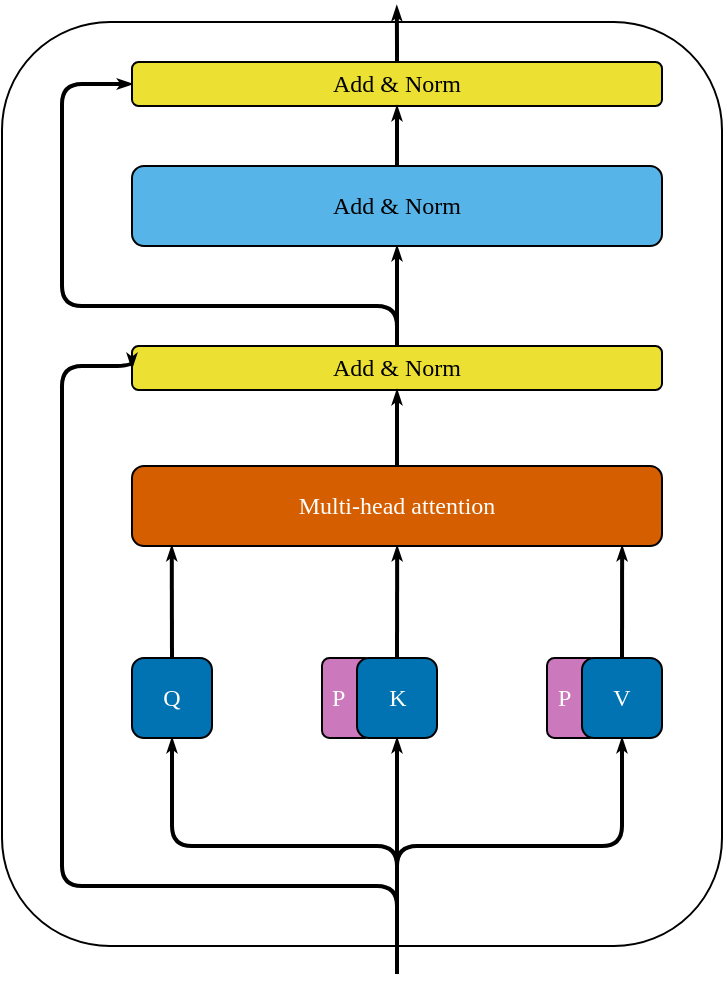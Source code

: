 <mxfile>
    <diagram id="9bh0cdp2ASUkYgQ-xmnt" name="Page-1">
        <mxGraphModel dx="1500" dy="816" grid="1" gridSize="10" guides="1" tooltips="1" connect="1" arrows="1" fold="1" page="1" pageScale="1" pageWidth="827" pageHeight="1169" math="0" shadow="0">
            <root>
                <mxCell id="0"/>
                <mxCell id="1" parent="0"/>
                <mxCell id="35" value="&lt;font color=&quot;#ffffff&quot;&gt;&amp;nbsp;P&lt;/font&gt;" style="rounded=1;whiteSpace=wrap;html=1;fillColor=#cc78bc;fontFamily=EHUSans;fontStyle=0;align=left;" vertex="1" parent="1">
                    <mxGeometry x="282.5" y="336" width="25" height="40" as="geometry"/>
                </mxCell>
                <mxCell id="2" value="" style="rounded=1;whiteSpace=wrap;html=1;fillColor=none;" parent="1" vertex="1">
                    <mxGeometry x="10" y="18" width="360" height="462" as="geometry"/>
                </mxCell>
                <mxCell id="34" value="&lt;font color=&quot;#ffffff&quot;&gt;&amp;nbsp;P&lt;/font&gt;" style="rounded=1;whiteSpace=wrap;html=1;fillColor=#cc78bc;fontFamily=EHUSans;fontStyle=0;align=left;" vertex="1" parent="1">
                    <mxGeometry x="170" y="336" width="25" height="40" as="geometry"/>
                </mxCell>
                <mxCell id="9" style="edgeStyle=orthogonalEdgeStyle;html=1;exitX=0.5;exitY=0;exitDx=0;exitDy=0;entryX=0.5;entryY=1;entryDx=0;entryDy=0;strokeWidth=2;endArrow=classicThin;endFill=1;endSize=1;" parent="1" source="3" target="5" edge="1">
                    <mxGeometry relative="1" as="geometry"/>
                </mxCell>
                <mxCell id="32" style="edgeStyle=orthogonalEdgeStyle;html=1;exitX=0.5;exitY=0;exitDx=0;exitDy=0;entryX=0;entryY=0.5;entryDx=0;entryDy=0;strokeWidth=2;fontColor=#FFFFFF;endArrow=classicThin;endFill=1;endSize=1;" parent="1" source="3" target="4" edge="1">
                    <mxGeometry relative="1" as="geometry">
                        <Array as="points">
                            <mxPoint x="208" y="160"/>
                            <mxPoint x="40" y="160"/>
                            <mxPoint x="40" y="49"/>
                        </Array>
                    </mxGeometry>
                </mxCell>
                <mxCell id="3" value="Add &amp;amp; Norm" style="rounded=1;whiteSpace=wrap;html=1;fillColor=#ece133;fontFamily=EHUSans;fontStyle=0" parent="1" vertex="1">
                    <mxGeometry x="75" y="180" width="265" height="22" as="geometry"/>
                </mxCell>
                <mxCell id="17" style="edgeStyle=orthogonalEdgeStyle;html=1;exitX=0.5;exitY=0;exitDx=0;exitDy=0;strokeWidth=2;fontColor=#FFFFFF;endArrow=classicThin;endFill=1;endSize=1;" parent="1" source="4" edge="1">
                    <mxGeometry relative="1" as="geometry">
                        <mxPoint x="207.385" y="10" as="targetPoint"/>
                    </mxGeometry>
                </mxCell>
                <mxCell id="4" value="Add &amp;amp; Norm" style="rounded=1;whiteSpace=wrap;html=1;fillColor=#ece133;fontFamily=EHUSans;fontStyle=0" parent="1" vertex="1">
                    <mxGeometry x="75" y="38" width="265" height="22" as="geometry"/>
                </mxCell>
                <mxCell id="8" style="edgeStyle=orthogonalEdgeStyle;html=1;exitX=0.5;exitY=0;exitDx=0;exitDy=0;entryX=0.5;entryY=1;entryDx=0;entryDy=0;strokeWidth=2;endArrow=classicThin;endFill=1;endSize=1;" parent="1" source="5" target="4" edge="1">
                    <mxGeometry relative="1" as="geometry"/>
                </mxCell>
                <mxCell id="5" value="Add &amp;amp; Norm" style="rounded=1;whiteSpace=wrap;html=1;fillColor=#56b4e9;fontFamily=EHUSans;fontStyle=0" parent="1" vertex="1">
                    <mxGeometry x="75" y="90" width="265" height="40" as="geometry"/>
                </mxCell>
                <mxCell id="20" style="html=1;exitX=0.5;exitY=0;exitDx=0;exitDy=0;entryX=0.5;entryY=1;entryDx=0;entryDy=0;strokeWidth=2;fontColor=#FFFFFF;endArrow=classicThin;endFill=1;edgeStyle=orthogonalEdgeStyle;endSize=1;" parent="1" source="11" target="14" edge="1">
                    <mxGeometry relative="1" as="geometry">
                        <Array as="points">
                            <mxPoint x="207" y="430"/>
                            <mxPoint x="95" y="430"/>
                        </Array>
                    </mxGeometry>
                </mxCell>
                <mxCell id="21" style="edgeStyle=orthogonalEdgeStyle;html=1;exitX=0.5;exitY=0;exitDx=0;exitDy=0;entryX=0.5;entryY=1;entryDx=0;entryDy=0;strokeWidth=2;fontColor=#FFFFFF;endArrow=classicThin;endFill=1;endSize=1;" parent="1" source="11" target="15" edge="1">
                    <mxGeometry relative="1" as="geometry"/>
                </mxCell>
                <mxCell id="22" style="edgeStyle=orthogonalEdgeStyle;html=1;exitX=0.5;exitY=0;exitDx=0;exitDy=0;entryX=0.5;entryY=1;entryDx=0;entryDy=0;strokeWidth=2;fontColor=#FFFFFF;endArrow=classicThin;endFill=1;endSize=1;" parent="1" source="11" target="16" edge="1">
                    <mxGeometry relative="1" as="geometry">
                        <Array as="points">
                            <mxPoint x="207" y="430"/>
                            <mxPoint x="320" y="430"/>
                        </Array>
                    </mxGeometry>
                </mxCell>
                <mxCell id="33" style="edgeStyle=orthogonalEdgeStyle;html=1;exitX=0.5;exitY=0;exitDx=0;exitDy=0;entryX=0;entryY=0.5;entryDx=0;entryDy=0;strokeWidth=2;fontColor=#FFFFFF;endArrow=classicThin;endFill=1;endSize=1;" parent="1" source="11" target="3" edge="1">
                    <mxGeometry relative="1" as="geometry">
                        <Array as="points">
                            <mxPoint x="208" y="450"/>
                            <mxPoint x="40" y="450"/>
                            <mxPoint x="40" y="190"/>
                            <mxPoint x="75" y="190"/>
                        </Array>
                    </mxGeometry>
                </mxCell>
                <mxCell id="11" value="" style="rounded=1;whiteSpace=wrap;html=1;fillColor=none;strokeColor=none;" parent="1" vertex="1">
                    <mxGeometry x="147.5" y="494" width="120" height="10" as="geometry"/>
                </mxCell>
                <mxCell id="29" style="edgeStyle=none;html=1;exitX=0.5;exitY=0;exitDx=0;exitDy=0;entryX=0.075;entryY=1;entryDx=0;entryDy=0;entryPerimeter=0;strokeWidth=2;fontColor=#FFFFFF;endArrow=classicThin;endFill=1;endSize=1;" parent="1" source="14" target="26" edge="1">
                    <mxGeometry relative="1" as="geometry"/>
                </mxCell>
                <mxCell id="14" value="&lt;font color=&quot;#ffffff&quot;&gt;Q&lt;/font&gt;" style="rounded=1;whiteSpace=wrap;html=1;fillColor=#0173b2;fontFamily=EHUSans;fontStyle=0" parent="1" vertex="1">
                    <mxGeometry x="75" y="336" width="40" height="40" as="geometry"/>
                </mxCell>
                <mxCell id="30" style="edgeStyle=none;html=1;exitX=0.5;exitY=0;exitDx=0;exitDy=0;entryX=0.534;entryY=0.617;entryDx=0;entryDy=0;entryPerimeter=0;strokeWidth=2;fontColor=#FFFFFF;endArrow=classicThin;endFill=1;endSize=1;" parent="1" source="15" edge="1">
                    <mxGeometry relative="1" as="geometry">
                        <mxPoint x="207.58" y="280.074" as="targetPoint"/>
                    </mxGeometry>
                </mxCell>
                <mxCell id="15" value="&lt;font color=&quot;#ffffff&quot;&gt;K&lt;/font&gt;" style="rounded=1;whiteSpace=wrap;html=1;fillColor=#0173b2;fontFamily=EHUSans;fontStyle=0" parent="1" vertex="1">
                    <mxGeometry x="187.5" y="336" width="40" height="40" as="geometry"/>
                </mxCell>
                <mxCell id="31" style="edgeStyle=none;html=1;exitX=0.5;exitY=0;exitDx=0;exitDy=0;entryX=0.838;entryY=0.617;entryDx=0;entryDy=0;entryPerimeter=0;strokeWidth=2;fontColor=#FFFFFF;endArrow=classicThin;endFill=1;endSize=1;" parent="1" source="16" edge="1">
                    <mxGeometry relative="1" as="geometry">
                        <mxPoint x="320.06" y="280.074" as="targetPoint"/>
                    </mxGeometry>
                </mxCell>
                <mxCell id="16" value="&lt;font color=&quot;#ffffff&quot;&gt;V&lt;/font&gt;" style="rounded=1;whiteSpace=wrap;html=1;fillColor=#0173b2;fontFamily=EHUSans;fontStyle=0" parent="1" vertex="1">
                    <mxGeometry x="300" y="336" width="40" height="40" as="geometry"/>
                </mxCell>
                <mxCell id="27" style="edgeStyle=orthogonalEdgeStyle;html=1;exitX=0.5;exitY=0;exitDx=0;exitDy=0;entryX=0.5;entryY=1;entryDx=0;entryDy=0;strokeWidth=2;fontColor=#FFFFFF;endArrow=classicThin;endFill=1;endSize=1;" parent="1" source="26" target="3" edge="1">
                    <mxGeometry relative="1" as="geometry"/>
                </mxCell>
                <mxCell id="26" value="Multi-head attention" style="rounded=1;whiteSpace=wrap;html=1;fillColor=#d55e00;fontFamily=EHUSans;fontStyle=0;fontColor=#FFFFFF;" parent="1" vertex="1">
                    <mxGeometry x="75" y="240" width="265" height="40" as="geometry"/>
                </mxCell>
            </root>
        </mxGraphModel>
    </diagram>
</mxfile>